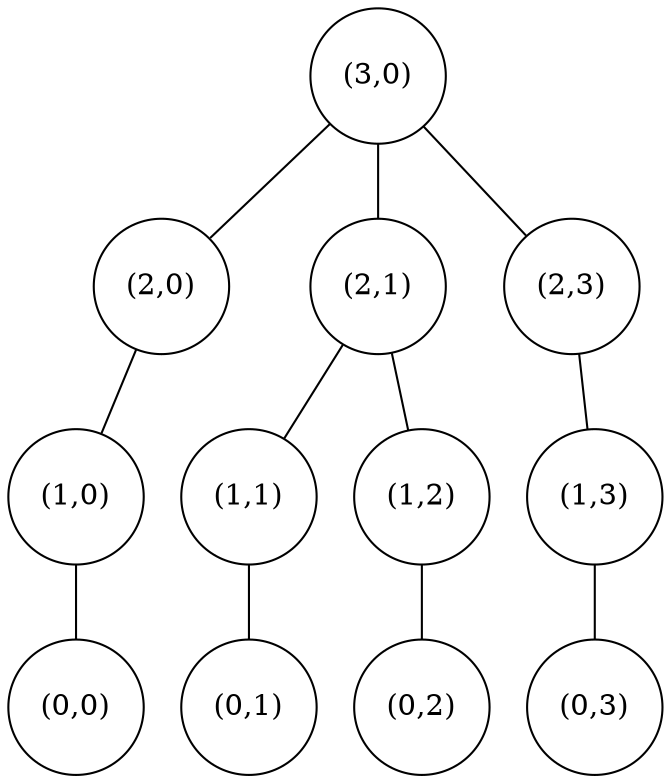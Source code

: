 graph
{
	node [shape=circle];

	A4 [label="(3,0)"];
	A3 [label="(2,0)"];
	B3 [label="(2,1)"];
	D3 [label="(2,3)"];
	A2 [label="(1,0)"];
	B2 [label="(1,1)"];
	C2 [label="(1,2)"];
	D2 [label="(1,3)"];

	//node [shape=box];

	A1 [label="(0,0)"];
	B1 [label="(0,1)"];
	C1 [label="(0,2)"];
	D1 [label="(0,3)"];

	A4 -- A3 -- A2 -- A1;
	A4 -- B3 -- B2 -- B1;
	B3 -- C2 -- C1;
	A4 -- D3 -- D2 -- D1;
}


